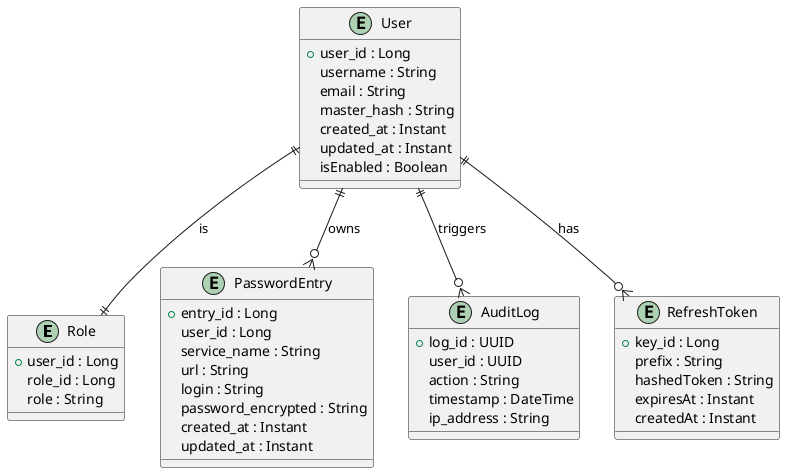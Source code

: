 @startuml
entity Role {
    +user_id : Long
    role_id : Long
    role : String
}

entity User {
    +user_id : Long
    username : String
    email : String
    master_hash : String
    created_at : Instant
    updated_at : Instant
    isEnabled : Boolean
}

entity PasswordEntry {
    +entry_id : Long
    user_id : Long
    service_name : String
    url : String
    login : String
    password_encrypted : String
    created_at : Instant
    updated_at : Instant
}

entity AuditLog {
    +log_id : UUID
    user_id : UUID
    action : String
    timestamp : DateTime
    ip_address : String
}

entity RefreshToken {
    +key_id : Long
    prefix : String
    hashedToken : String
    expiresAt : Instant
    createdAt : Instant
}

User ||--o{ RefreshToken : "has"
User ||--|| Role : "is"
User ||--o{ PasswordEntry : "owns"
User ||--o{ AuditLog : "triggers"
@enduml
